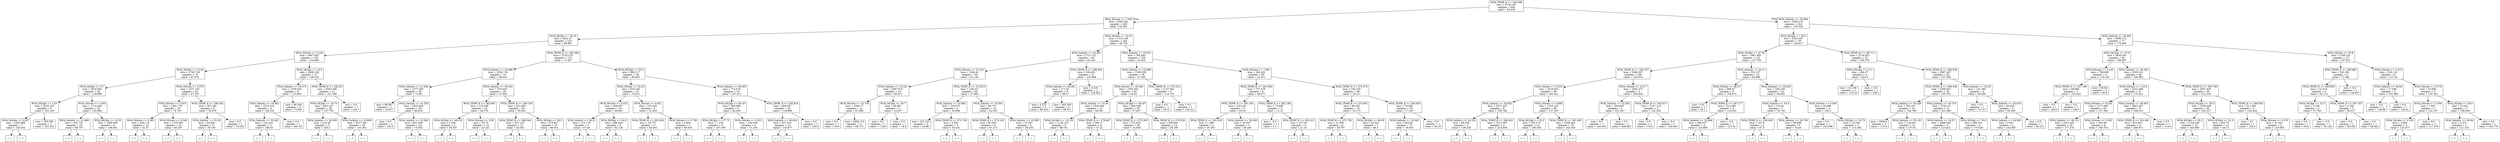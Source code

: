 digraph Tree {
node [shape=box] ;
0 [label="WOA_TEMP_K <= 294.266\nmse = 4726.145\nsamples = 644\nvalue = 94.933"] ;
1 [label="WOA_Nitrate <= 7.549\nmse = 2582.383\nsamples = 420\nvalue = 63.581"] ;
0 -> 1 [labeldistance=2.5, labelangle=45, headlabel="True"] ;
2 [label="WOA_MLDpt <= 34.35\nmse = 2821.47\nsamples = 216\nvalue = 86.887"] ;
1 -> 2 ;
3 [label="WOA_Nitrate <= 3.245\nmse = 4007.942\nsamples = 103\nvalue = 104.666"] ;
2 -> 3 ;
4 [label="WOA_MLDpt <= 12.45\nmse = 2782.724\nsamples = 76\nvalue = 87.674"] ;
3 -> 4 ;
5 [label="WOA_MLDpt <= 5.7\nmse = 3016.856\nsamples = 34\nvalue = 118.999"] ;
4 -> 5 ;
6 [label="WOA_MLDpt <= 5.55\nmse = 4225.122\nsamples = 9\nvalue = 155.143"] ;
5 -> 6 ;
7 [label="WOA_Nitrate <= 0.057\nmse = 1933.868\nsamples = 7\nvalue = 128.364"] ;
6 -> 7 ;
8 [label="(...)"] ;
7 -> 8 ;
9 [label="(...)"] ;
7 -> 9 ;
16 [label="mse = 355.556\nsamples = 2\nvalue = 253.333"] ;
6 -> 16 ;
17 [label="WOA_Nitrate <= 1.654\nmse = 1714.928\nsamples = 25\nvalue = 103.666"] ;
5 -> 17 ;
18 [label="WOA_Salinity <= 31.969\nmse = 632.751\nsamples = 19\nvalue = 86.707"] ;
17 -> 18 ;
19 [label="(...)"] ;
18 -> 19 ;
26 [label="(...)"] ;
18 -> 26 ;
53 [label="WOA_MLDpt <= 10.55\nmse = 1389.506\nsamples = 6\nvalue = 156.661"] ;
17 -> 53 ;
54 [label="(...)"] ;
53 -> 54 ;
59 [label="(...)"] ;
53 -> 59 ;
64 [label="WOA_Nitrate <= 2.579\nmse = 1571.181\nsamples = 42\nvalue = 67.225"] ;
4 -> 64 ;
65 [label="WOA_Nitrate <= 0.453\nmse = 1581.778\nsamples = 33\nvalue = 74.792"] ;
64 -> 65 ;
66 [label="WOA_Nitrate <= 0.363\nmse = 430.176\nsamples = 10\nvalue = 51.47"] ;
65 -> 66 ;
67 [label="(...)"] ;
66 -> 67 ;
80 [label="(...)"] ;
66 -> 80 ;
81 [label="WOA_Nitrate <= 0.549\nmse = 1745.092\nsamples = 23\nvalue = 85.287"] ;
65 -> 81 ;
82 [label="(...)"] ;
81 -> 82 ;
85 [label="(...)"] ;
81 -> 85 ;
120 [label="WOA_TEMP_K <= 290.402\nmse = 307.292\nsamples = 9\nvalue = 35.876"] ;
64 -> 120 ;
121 [label="WOA_Salinity <= 35.29\nmse = 44.956\nsamples = 8\nvalue = 29.183"] ;
120 -> 121 ;
122 [label="(...)"] ;
121 -> 122 ;
123 [label="(...)"] ;
121 -> 123 ;
124 [label="mse = 0.0\nsamples = 1\nvalue = 76.033"] ;
120 -> 124 ;
125 [label="WOA_MLDpt <= 14.4\nmse = 4498.184\nsamples = 27\nvalue = 148.625"] ;
3 -> 125 ;
126 [label="WOA_Salinity <= 35.574\nmse = 1706.834\nsamples = 6\nvalue = 115.694"] ;
125 -> 126 ;
127 [label="WOA_Salinity <= 34.882\nmse = 1510.516\nsamples = 4\nvalue = 128.232"] ;
126 -> 127 ;
128 [label="WOA_Salinity <= 33.843\nmse = 124.343\nsamples = 3\nvalue = 109.45"] ;
127 -> 128 ;
129 [label="(...)"] ;
128 -> 129 ;
130 [label="(...)"] ;
128 -> 130 ;
133 [label="mse = 0.0\nsamples = 1\nvalue = 203.36"] ;
127 -> 133 ;
134 [label="mse = 90.544\nsamples = 2\nvalue = 73.901"] ;
126 -> 134 ;
135 [label="WOA_TEMP_K <= 292.65\nmse = 5002.298\nsamples = 21\nvalue = 161.598"] ;
125 -> 135 ;
136 [label="WOA_MLDpt <= 19.75\nmse = 4631.43\nsamples = 20\nvalue = 147.758"] ;
135 -> 136 ;
137 [label="WOA_Salinity <= 34.509\nmse = 216.09\nsamples = 2\nvalue = 245.3"] ;
136 -> 137 ;
138 [label="(...)"] ;
137 -> 138 ;
139 [label="(...)"] ;
137 -> 139 ;
140 [label="WOA_Salinity <= 33.699\nmse = 3517.302\nsamples = 18\nvalue = 131.501"] ;
136 -> 140 ;
141 [label="(...)"] ;
140 -> 141 ;
154 [label="(...)"] ;
140 -> 154 ;
171 [label="mse = 0.0\nsamples = 1\nvalue = 239.1"] ;
135 -> 171 ;
172 [label="WOA_TEMP_K <= 292.084\nmse = 1278.218\nsamples = 113\nvalue = 71.447"] ;
2 -> 172 ;
173 [label="WOA_Salinity <= 34.688\nmse = 1036.716\nsamples = 74\nvalue = 59.016"] ;
172 -> 173 ;
174 [label="WOA_Salinity <= 21.294\nmse = 1277.056\nsamples = 28\nvalue = 73.86"] ;
173 -> 174 ;
175 [label="mse = 84.067\nsamples = 2\nvalue = 20.917"] ;
174 -> 175 ;
176 [label="WOA_Salinity <= 32.254\nmse = 1025.844\nsamples = 26\nvalue = 80.619"] ;
174 -> 176 ;
177 [label="mse = 0.0\nsamples = 2\nvalue = 163.0"] ;
176 -> 177 ;
178 [label="WOA_Salinity <= 32.565\nmse = 601.509\nsamples = 24\nvalue = 75.002"] ;
176 -> 178 ;
179 [label="(...)"] ;
178 -> 179 ;
180 [label="(...)"] ;
178 -> 180 ;
223 [label="WOA_Salinity <= 35.434\nmse = 570.045\nsamples = 46\nvalue = 47.935"] ;
173 -> 223 ;
224 [label="WOA_TEMP_K <= 282.665\nmse = 125.298\nsamples = 16\nvalue = 26.376"] ;
223 -> 224 ;
225 [label="WOA_MLDpt <= 443.55\nmse = 5.336\nsamples = 2\nvalue = 49.367"] ;
224 -> 225 ;
226 [label="(...)"] ;
225 -> 226 ;
227 [label="(...)"] ;
225 -> 227 ;
228 [label="WOA_Nitrate <= 3.58\nmse = 59.75\nsamples = 14\nvalue = 23.241"] ;
224 -> 228 ;
229 [label="(...)"] ;
228 -> 229 ;
234 [label="(...)"] ;
228 -> 234 ;
247 [label="WOA_TEMP_K <= 290.193\nmse = 421.854\nsamples = 30\nvalue = 59.652"] ;
223 -> 247 ;
248 [label="WOA_TEMP_K <= 288.044\nmse = 353.133\nsamples = 11\nvalue = 43.055"] ;
247 -> 248 ;
249 [label="(...)"] ;
248 -> 249 ;
254 [label="(...)"] ;
248 -> 254 ;
269 [label="WOA_MLDpt <= 39.3\nmse = 278.667\nsamples = 19\nvalue = 66.914"] ;
247 -> 269 ;
270 [label="(...)"] ;
269 -> 270 ;
271 [label="(...)"] ;
269 -> 271 ;
298 [label="WOA_MLDpt <= 55.5\nmse = 896.117\nsamples = 39\nvalue = 94.803"] ;
172 -> 298 ;
299 [label="WOA_MLDpt <= 52.45\nmse = 635.246\nsamples = 15\nvalue = 79.911"] ;
298 -> 299 ;
300 [label="WOA_Nitrate <= 0.032\nmse = 508.807\nsamples = 10\nvalue = 86.981"] ;
299 -> 300 ;
301 [label="WOA_Salinity <= 36.21\nmse = 110.176\nsamples = 2\nvalue = 67.43"] ;
300 -> 301 ;
302 [label="(...)"] ;
301 -> 302 ;
303 [label="(...)"] ;
301 -> 303 ;
304 [label="WOA_MLDpt <= 44.8\nmse = 486.644\nsamples = 8\nvalue = 92.126"] ;
300 -> 304 ;
305 [label="(...)"] ;
304 -> 305 ;
312 [label="(...)"] ;
304 -> 312 ;
315 [label="WOA_Nitrate <= 0.631\nmse = 141.205\nsamples = 5\nvalue = 51.629"] ;
299 -> 315 ;
316 [label="WOA_TEMP_K <= 293.618\nmse = 36.757\nsamples = 3\nvalue = 44.034"] ;
315 -> 316 ;
317 [label="(...)"] ;
316 -> 317 ;
320 [label="(...)"] ;
316 -> 320 ;
321 [label="WOA_Nitrate <= 0.728\nmse = 4.004\nsamples = 2\nvalue = 66.819"] ;
315 -> 321 ;
322 [label="(...)"] ;
321 -> 322 ;
323 [label="(...)"] ;
321 -> 323 ;
324 [label="WOA_Salinity <= 36.603\nmse = 774.676\nsamples = 24\nvalue = 107.213"] ;
298 -> 324 ;
325 [label="WOA_MLDpt <= 65.45\nmse = 650.669\nsamples = 6\nvalue = 82.038"] ;
324 -> 325 ;
326 [label="WOA_MLDpt <= 57.75\nmse = 7.218\nsamples = 2\nvalue = 107.399"] ;
325 -> 326 ;
327 [label="(...)"] ;
326 -> 327 ;
328 [label="(...)"] ;
326 -> 328 ;
329 [label="WOA_Nitrate <= 0.612\nmse = 532.636\nsamples = 4\nvalue = 71.169"] ;
325 -> 329 ;
330 [label="(...)"] ;
329 -> 330 ;
331 [label="(...)"] ;
329 -> 331 ;
332 [label="WOA_TEMP_K <= 292.816\nmse = 484.847\nsamples = 18\nvalue = 116.896"] ;
324 -> 332 ;
333 [label="WOA_Salinity <= 36.624\nmse = 337.525\nsamples = 15\nvalue = 110.877"] ;
332 -> 333 ;
334 [label="(...)"] ;
333 -> 334 ;
345 [label="(...)"] ;
333 -> 345 ;
346 [label="mse = 0.0\nsamples = 3\nvalue = 150.0"] ;
332 -> 346 ;
347 [label="WOA_MLDpt <= 33.25\nmse = 1131.109\nsamples = 204\nvalue = 38.735"] ;
1 -> 347 ;
348 [label="WOA_Salinity <= 34.561\nmse = 1721.721\nsamples = 45\nvalue = 62.443"] ;
347 -> 348 ;
349 [label="WOA_Nitrate <= 13.422\nmse = 1549.43\nsamples = 34\nvalue = 51.145"] ;
348 -> 349 ;
350 [label="WOA_Salinity <= 33.421\nmse = 2587.815\nsamples = 14\nvalue = 63.913"] ;
349 -> 350 ;
351 [label="WOA_Nitrate <= 10.756\nmse = 2566.77\nsamples = 12\nvalue = 67.858"] ;
350 -> 351 ;
352 [label="mse = 0.0\nsamples = 1\nvalue = 50.0"] ;
351 -> 352 ;
353 [label="mse = 2656.174\nsamples = 11\nvalue = 68.572"] ;
351 -> 353 ;
354 [label="WOA_MLDpt <= 26.7\nmse = 28.867\nsamples = 2\nvalue = 12.627"] ;
350 -> 354 ;
355 [label="mse = 0.0\nsamples = 1\nvalue = 7.254"] ;
354 -> 355 ;
356 [label="mse = 0.0\nsamples = 1\nvalue = 18.0"] ;
354 -> 356 ;
357 [label="WOA_TEMP_K <= 272.813\nmse = 128.227\nsamples = 20\nvalue = 37.905"] ;
349 -> 357 ;
358 [label="WOA_Salinity <= 32.682\nmse = 120.575\nsamples = 6\nvalue = 30.888"] ;
357 -> 358 ;
359 [label="mse = 251.223\nsamples = 2\nvalue = 25.86"] ;
358 -> 359 ;
360 [label="WOA_TEMP_K <= 272.728\nmse = 5.381\nsamples = 4\nvalue = 34.241"] ;
358 -> 360 ;
361 [label="(...)"] ;
360 -> 361 ;
366 [label="(...)"] ;
360 -> 366 ;
367 [label="WOA_Salinity <= 33.561\nmse = 86.737\nsamples = 14\nvalue = 42.032"] ;
357 -> 367 ;
368 [label="WOA_TEMP_K <= 273.143\nmse = 92.653\nsamples = 9\nvalue = 47.213"] ;
367 -> 368 ;
369 [label="(...)"] ;
368 -> 369 ;
370 [label="(...)"] ;
368 -> 370 ;
379 [label="WOA_Salinity <= 33.585\nmse = 15.907\nsamples = 5\nvalue = 36.203"] ;
367 -> 379 ;
380 [label="(...)"] ;
379 -> 380 ;
381 [label="(...)"] ;
379 -> 381 ;
388 [label="WOA_TEMP_K <= 286.635\nmse = 169.401\nsamples = 11\nvalue = 103.868"] ;
348 -> 388 ;
389 [label="WOA_Salinity <= 34.961\nmse = 113.42\nsamples = 9\nvalue = 98.27"] ;
388 -> 389 ;
390 [label="mse = 3.573\nsamples = 5\nvalue = 98.419"] ;
389 -> 390 ;
391 [label="mse = 305.548\nsamples = 4\nvalue = 98.011"] ;
389 -> 391 ;
392 [label="mse = 0.219\nsamples = 2\nvalue = 119.262"] ;
388 -> 392 ;
393 [label="WOA_Salinity <= 33.911\nmse = 784.493\nsamples = 159\nvalue = 32.425"] ;
347 -> 393 ;
394 [label="WOA_Salinity <= 33.899\nmse = 1189.509\nsamples = 64\nvalue = 47.493"] ;
393 -> 394 ;
395 [label="WOA_Nitrate <= 18.449\nmse = 1005.394\nsamples = 62\nvalue = 44.83"] ;
394 -> 395 ;
396 [label="WOA_Salinity <= 33.45\nmse = 1430.864\nsamples = 12\nvalue = 68.581"] ;
395 -> 396 ;
397 [label="WOA_MLDpt <= 122.55\nmse = 1126.131\nsamples = 6\nvalue = 88.741"] ;
396 -> 397 ;
398 [label="(...)"] ;
397 -> 398 ;
401 [label="(...)"] ;
397 -> 401 ;
402 [label="WOA_TEMP_K <= 278.847\nmse = 289.17\nsamples = 6\nvalue = 37.22"] ;
396 -> 402 ;
403 [label="(...)"] ;
402 -> 403 ;
408 [label="(...)"] ;
402 -> 408 ;
411 [label="WOA_MLDpt <= 64.95\nmse = 664.549\nsamples = 50\nvalue = 37.827"] ;
395 -> 411 ;
412 [label="WOA_TEMP_K <= 275.585\nmse = 752.622\nsamples = 36\nvalue = 41.644"] ;
411 -> 412 ;
413 [label="(...)"] ;
412 -> 413 ;
460 [label="(...)"] ;
412 -> 460 ;
463 [label="WOA_TEMP_K <= 276.234\nmse = 308.833\nsamples = 14\nvalue = 28.109"] ;
411 -> 463 ;
464 [label="(...)"] ;
463 -> 464 ;
481 [label="(...)"] ;
463 -> 481 ;
488 [label="WOA_TEMP_K <= 276.412\nmse = 1137.842\nsamples = 2\nvalue = 114.735"] ;
394 -> 488 ;
489 [label="mse = 0.0\nsamples = 1\nvalue = 56.31"] ;
488 -> 489 ;
490 [label="mse = 0.0\nsamples = 1\nvalue = 134.211"] ;
488 -> 490 ;
491 [label="WOA_Nitrate <= 7.681\nmse = 264.165\nsamples = 95\nvalue = 22.411"] ;
393 -> 491 ;
492 [label="WOA_TEMP_K <= 281.954\nmse = 757.478\nsamples = 9\nvalue = 48.077"] ;
491 -> 492 ;
493 [label="WOA_TEMP_K <= 281.354\nmse = 183.341\nsamples = 5\nvalue = 65.55"] ;
492 -> 493 ;
494 [label="WOA_TEMP_K <= 281.019\nmse = 1.389\nsamples = 2\nvalue = 87.467"] ;
493 -> 494 ;
495 [label="(...)"] ;
494 -> 495 ;
496 [label="(...)"] ;
494 -> 496 ;
497 [label="WOA_Salinity <= 34.938\nmse = 30.507\nsamples = 3\nvalue = 58.244"] ;
493 -> 497 ;
498 [label="(...)"] ;
497 -> 498 ;
501 [label="(...)"] ;
497 -> 501 ;
502 [label="WOA_TEMP_K <= 282.186\nmse = 73.848\nsamples = 4\nvalue = 13.13"] ;
492 -> 502 ;
503 [label="mse = -0.0\nsamples = 1\nvalue = 5.1"] ;
502 -> 503 ;
504 [label="WOA_TEMP_K <= 282.412\nmse = 18.734\nsamples = 3\nvalue = 21.16"] ;
502 -> 504 ;
505 [label="(...)"] ;
504 -> 505 ;
506 [label="(...)"] ;
504 -> 506 ;
509 [label="WOA_TEMP_K <= 274.279\nmse = 105.155\nsamples = 86\nvalue = 19.111"] ;
491 -> 509 ;
510 [label="WOA_TEMP_K <= 273.893\nmse = 80.542\nsamples = 10\nvalue = 33.172"] ;
509 -> 510 ;
511 [label="WOA_TEMP_K <= 272.756\nmse = 21.955\nsamples = 8\nvalue = 28.797"] ;
510 -> 511 ;
512 [label="(...)"] ;
511 -> 512 ;
519 [label="(...)"] ;
511 -> 519 ;
526 [label="WOA_MLDpt <= 66.05\nmse = 26.522\nsamples = 2\nvalue = 46.3"] ;
510 -> 526 ;
527 [label="(...)"] ;
526 -> 527 ;
528 [label="(...)"] ;
526 -> 528 ;
529 [label="WOA_TEMP_K <= 284.629\nmse = 79.526\nsamples = 76\nvalue = 17.297"] ;
509 -> 529 ;
530 [label="WOA_Salinity <= 35.461\nmse = 68.635\nsamples = 75\nvalue = 16.853"] ;
529 -> 530 ;
531 [label="(...)"] ;
530 -> 531 ;
620 [label="(...)"] ;
530 -> 620 ;
623 [label="mse = 0.0\nsamples = 1\nvalue = 44.35"] ;
529 -> 623 ;
624 [label="WOA_Salinity <= 35.694\nmse = 3298.276\nsamples = 224\nvalue = 155.524"] ;
0 -> 624 [labeldistance=2.5, labelangle=-45, headlabel="False"] ;
625 [label="WOA_MLDpt <= 55.5\nmse = 2545.297\nsamples = 147\nvalue = 144.817"] ;
624 -> 625 ;
626 [label="WOA_MLDpt <= 47.95\nmse = 1981.956\nsamples = 115\nvalue = 137.704"] ;
625 -> 626 ;
627 [label="WOA_TEMP_K <= 302.257\nmse = 1866.297\nsamples = 100\nvalue = 143.916"] ;
626 -> 627 ;
628 [label="WOA_Nitrate <= 0.018\nmse = 1618.655\nsamples = 96\nvalue = 140.422"] ;
627 -> 628 ;
629 [label="WOA_Salinity <= 34.652\nmse = 1877.222\nsamples = 6\nvalue = 195.786"] ;
628 -> 629 ;
630 [label="WOA_Salinity <= 34.233\nmse = 69.358\nsamples = 2\nvalue = 138.328"] ;
629 -> 630 ;
631 [label="(...)"] ;
630 -> 631 ;
632 [label="(...)"] ;
630 -> 632 ;
633 [label="WOA_TEMP_K <= 296.431\nmse = 1012.563\nsamples = 4\nvalue = 214.938"] ;
629 -> 633 ;
634 [label="(...)"] ;
633 -> 634 ;
635 [label="(...)"] ;
633 -> 635 ;
638 [label="WOA_Nitrate <= 0.068\nmse = 1423.122\nsamples = 90\nvalue = 137.325"] ;
628 -> 638 ;
639 [label="WOA_MLDpt <= 35.2\nmse = 556.274\nsamples = 14\nvalue = 100.556"] ;
638 -> 639 ;
640 [label="(...)"] ;
639 -> 640 ;
659 [label="(...)"] ;
639 -> 659 ;
664 [label="WOA_TEMP_K <= 301.685\nmse = 1308.493\nsamples = 76\nvalue = 143.304"] ;
638 -> 664 ;
665 [label="(...)"] ;
664 -> 665 ;
788 [label="(...)"] ;
664 -> 788 ;
791 [label="WOA_Nitrate <= 0.217\nmse = 1962.375\nsamples = 4\nvalue = 209.854"] ;
627 -> 791 ;
792 [label="WOA_Salinity <= 33.382\nmse = 266.665\nsamples = 2\nvalue = 231.957"] ;
791 -> 792 ;
793 [label="mse = 0.0\nsamples = 1\nvalue = 243.503"] ;
792 -> 793 ;
794 [label="mse = 0.0\nsamples = 1\nvalue = 208.863"] ;
792 -> 794 ;
795 [label="WOA_TEMP_K <= 302.617\nmse = 1187.116\nsamples = 2\nvalue = 143.545"] ;
791 -> 795 ;
796 [label="mse = 0.0\nsamples = 1\nvalue = 178.0"] ;
795 -> 796 ;
797 [label="mse = -0.0\nsamples = 1\nvalue = 109.091"] ;
795 -> 797 ;
798 [label="WOA_Salinity <= 34.11\nmse = 523.157\nsamples = 15\nvalue = 92.806"] ;
626 -> 798 ;
799 [label="WOA_MLDpt <= 49.15\nmse = 698.67\nsamples = 5\nvalue = 109.673"] ;
798 -> 799 ;
800 [label="mse = 0.0\nsamples = 1\nvalue = 54.1"] ;
799 -> 800 ;
801 [label="WOA_TEMP_K <= 297.277\nmse = 214.599\nsamples = 4\nvalue = 118.935"] ;
799 -> 801 ;
802 [label="WOA_Salinity <= 32.969\nmse = 268.037\nsamples = 3\nvalue = 114.698"] ;
801 -> 802 ;
803 [label="(...)"] ;
802 -> 803 ;
804 [label="(...)"] ;
802 -> 804 ;
805 [label="mse = -0.0\nsamples = 1\nvalue = 127.41"] ;
801 -> 805 ;
806 [label="WOA_Salinity <= 34.934\nmse = 246.529\nsamples = 10\nvalue = 84.935"] ;
798 -> 806 ;
807 [label="WOA_Salinity <= 34.4\nmse = 110.81\nsamples = 7\nvalue = 78.793"] ;
806 -> 807 ;
808 [label="WOA_TEMP_K <= 295.602\nmse = 18.75\nsamples = 2\nvalue = 87.5"] ;
807 -> 808 ;
809 [label="(...)"] ;
808 -> 809 ;
810 [label="(...)"] ;
808 -> 810 ;
811 [label="WOA_Salinity <= 34.729\nmse = 99.988\nsamples = 5\nvalue = 74.44"] ;
807 -> 811 ;
812 [label="(...)"] ;
811 -> 812 ;
819 [label="(...)"] ;
811 -> 819 ;
820 [label="WOA_Nitrate <= 0.049\nmse = 35.088\nsamples = 3\nvalue = 109.5"] ;
806 -> 820 ;
821 [label="mse = 0.0\nsamples = 1\nvalue = 102.008"] ;
820 -> 821 ;
822 [label="WOA_MLDpt <= 52.75\nmse = 10.536\nsamples = 2\nvalue = 113.246"] ;
820 -> 822 ;
823 [label="(...)"] ;
822 -> 823 ;
824 [label="(...)"] ;
822 -> 824 ;
825 [label="WOA_TEMP_K <= 297.111\nmse = 3716.915\nsamples = 32\nvalue = 169.578"] ;
625 -> 825 ;
826 [label="WOA_Nitrate <= 2.11\nmse = 384.57\nsamples = 3\nvalue = 262.9"] ;
825 -> 826 ;
827 [label="mse = 42.188\nsamples = 2\nvalue = 276.25"] ;
826 -> 827 ;
828 [label="mse = -0.0\nsamples = 1\nvalue = 236.2"] ;
826 -> 828 ;
829 [label="WOA_TEMP_K <= 300.936\nmse = 2867.447\nsamples = 29\nvalue = 157.406"] ;
825 -> 829 ;
830 [label="WOA_TEMP_K <= 299.046\nmse = 2566.827\nsamples = 25\nvalue = 165.701"] ;
829 -> 830 ;
831 [label="WOA_Salinity <= 34.249\nmse = 702.101\nsamples = 14\nvalue = 144.769"] ;
830 -> 831 ;
832 [label="mse = 2094.0\nsamples = 3\nvalue = 174.0"] ;
831 -> 832 ;
833 [label="WOA_Salinity <= 35.161\nmse = 118.821\nsamples = 11\nvalue = 137.81"] ;
831 -> 833 ;
834 [label="(...)"] ;
833 -> 834 ;
841 [label="(...)"] ;
833 -> 841 ;
844 [label="WOA_Salinity <= 34.718\nmse = 3723.23\nsamples = 11\nvalue = 201.983"] ;
830 -> 844 ;
845 [label="WOA_Salinity <= 34.57\nmse = 4488.564\nsamples = 9\nvalue = 213.421"] ;
844 -> 845 ;
846 [label="(...)"] ;
845 -> 846 ;
849 [label="(...)"] ;
845 -> 849 ;
850 [label="WOA_MLDpt <= 78.6\nmse = 269.252\nsamples = 2\nvalue = 170.526"] ;
844 -> 850 ;
851 [label="(...)"] ;
850 -> 851 ;
852 [label="(...)"] ;
850 -> 852 ;
853 [label="WOA_Salinity <= 34.26\nmse = 141.385\nsamples = 4\nvalue = 89.384"] ;
829 -> 853 ;
854 [label="mse = 0.0\nsamples = 1\nvalue = 72.727"] ;
853 -> 854 ;
855 [label="WOA_Salinity <= 35.014\nmse = 90.025\nsamples = 3\nvalue = 93.549"] ;
853 -> 855 ;
856 [label="WOA_Salinity <= 34.505\nmse = 5.647\nsamples = 2\nvalue = 102.887"] ;
855 -> 856 ;
857 [label="(...)"] ;
856 -> 857 ;
858 [label="(...)"] ;
856 -> 858 ;
859 [label="mse = 0.0\nsamples = 1\nvalue = 84.211"] ;
855 -> 859 ;
860 [label="WOA_Salinity <= 36.692\nmse = 4096.172\nsamples = 77\nvalue = 175.805"] ;
624 -> 860 ;
861 [label="WOA_MLDpt <= 15.0\nmse = 3604.192\nsamples = 64\nvalue = 189.007"] ;
860 -> 861 ;
862 [label="WOA_Nitrate <= 0.105\nmse = 789.609\nsamples = 4\nvalue = 119.125"] ;
861 -> 862 ;
863 [label="WOA_TEMP_K <= 297.199\nmse = 88.889\nsamples = 2\nvalue = 153.333"] ;
862 -> 863 ;
864 [label="mse = 0.0\nsamples = 1\nvalue = 160.0"] ;
863 -> 864 ;
865 [label="mse = 0.0\nsamples = 1\nvalue = 140.0"] ;
863 -> 865 ;
866 [label="mse = 86.64\nsamples = 2\nvalue = 98.6"] ;
862 -> 866 ;
867 [label="WOA_Salinity <= 36.363\nmse = 3395.331\nsamples = 60\nvalue = 194.892"] ;
861 -> 867 ;
868 [label="WOA_Nitrate <= 1.414\nmse = 4231.858\nsamples = 31\nvalue = 175.621"] ;
867 -> 868 ;
869 [label="WOA_Nitrate <= 0.234\nmse = 2177.699\nsamples = 26\nvalue = 157.393"] ;
868 -> 869 ;
870 [label="WOA_Salinity <= 36.113\nmse = 1452.445\nsamples = 20\nvalue = 177.274"] ;
869 -> 870 ;
871 [label="(...)"] ;
870 -> 871 ;
878 [label="(...)"] ;
870 -> 878 ;
891 [label="WOA_Nitrate <= 0.545\nmse = 363.89\nsamples = 6\nvalue = 105.703"] ;
869 -> 891 ;
892 [label="(...)"] ;
891 -> 892 ;
895 [label="(...)"] ;
891 -> 895 ;
902 [label="WOA_Salinity <= 36.063\nmse = 5803.267\nsamples = 5\nvalue = 248.533"] ;
868 -> 902 ;
903 [label="WOA_TEMP_K <= 301.661\nmse = 812.651\nsamples = 4\nvalue = 286.971"] ;
902 -> 903 ;
904 [label="(...)"] ;
903 -> 904 ;
909 [label="(...)"] ;
903 -> 909 ;
910 [label="mse = 0.0\nsamples = 1\nvalue = 114.0"] ;
902 -> 910 ;
911 [label="WOA_TEMP_K <= 300.788\nmse = 2007.403\nsamples = 29\nvalue = 212.236"] ;
867 -> 911 ;
912 [label="WOA_MLDpt <= 28.5\nmse = 1358.648\nsamples = 26\nvalue = 220.217"] ;
911 -> 912 ;
913 [label="WOA_MLDpt <= 18.2\nmse = 1154.438\nsamples = 14\nvalue = 203.846"] ;
912 -> 913 ;
914 [label="(...)"] ;
913 -> 914 ;
917 [label="(...)"] ;
913 -> 917 ;
926 [label="WOA_MLDpt <= 51.0\nmse = 822.75\nsamples = 12\nvalue = 241.5"] ;
912 -> 926 ;
927 [label="(...)"] ;
926 -> 927 ;
932 [label="(...)"] ;
926 -> 932 ;
937 [label="WOA_TEMP_K <= 300.855\nmse = 311.583\nsamples = 3\nvalue = 120.454"] ;
911 -> 937 ;
938 [label="mse = 0.0\nsamples = 1\nvalue = 150.0"] ;
937 -> 938 ;
939 [label="WOA_Nitrate <= 0.574\nmse = 27.461\nsamples = 2\nvalue = 110.605"] ;
937 -> 939 ;
940 [label="(...)"] ;
939 -> 940 ;
941 [label="(...)"] ;
939 -> 941 ;
942 [label="WOA_MLDpt <= 55.8\nmse = 1109.223\nsamples = 13\nvalue = 107.813"] ;
860 -> 942 ;
943 [label="WOA_TEMP_K <= 298.885\nmse = 532.501\nsamples = 5\nvalue = 71.362"] ;
942 -> 943 ;
944 [label="WOA_TEMP_K <= 295.805\nmse = 22.418\nsamples = 4\nvalue = 62.113"] ;
943 -> 944 ;
945 [label="WOA_MLDpt <= 31.5\nmse = 3.336\nsamples = 2\nvalue = 57.709"] ;
944 -> 945 ;
946 [label="mse = 0.0\nsamples = 1\nvalue = 59.0"] ;
945 -> 946 ;
947 [label="mse = -0.0\nsamples = 1\nvalue = 55.126"] ;
945 -> 947 ;
948 [label="WOA_TEMP_K <= 297.337\nmse = 2.706\nsamples = 2\nvalue = 66.517"] ;
944 -> 948 ;
949 [label="mse = 0.0\nsamples = 1\nvalue = 65.354"] ;
948 -> 949 ;
950 [label="mse = 0.0\nsamples = 1\nvalue = 68.844"] ;
948 -> 950 ;
951 [label="mse = -0.0\nsamples = 1\nvalue = 126.857"] ;
943 -> 951 ;
952 [label="WOA_Nitrate <= 0.213\nmse = 319.115\nsamples = 8\nvalue = 127.44"] ;
942 -> 952 ;
953 [label="WOA_Salinity <= 36.84\nmse = 17.388\nsamples = 2\nvalue = 152.388"] ;
952 -> 953 ;
954 [label="mse = -0.0\nsamples = 1\nvalue = 149.98"] ;
953 -> 954 ;
955 [label="mse = 0.0\nsamples = 1\nvalue = 159.61"] ;
953 -> 955 ;
956 [label="WOA_Nitrate <= 0.378\nmse = 53.656\nsamples = 6\nvalue = 116.352"] ;
952 -> 956 ;
957 [label="WOA_Nitrate <= 0.356\nmse = 7.697\nsamples = 3\nvalue = 122.197"] ;
956 -> 957 ;
958 [label="WOA_Nitrate <= 0.332\nmse = 2.662\nsamples = 2\nvalue = 123.377"] ;
957 -> 958 ;
959 [label="(...)"] ;
958 -> 959 ;
960 [label="(...)"] ;
958 -> 960 ;
961 [label="mse = 0.0\nsamples = 1\nvalue = 117.478"] ;
957 -> 961 ;
962 [label="WOA_MLDpt <= 83.6\nmse = 15.022\nsamples = 3\nvalue = 109.046"] ;
956 -> 962 ;
963 [label="WOA_Salinity <= 36.84\nmse = 2.575\nsamples = 2\nvalue = 111.135"] ;
962 -> 963 ;
964 [label="(...)"] ;
963 -> 964 ;
965 [label="(...)"] ;
963 -> 965 ;
966 [label="mse = 0.0\nsamples = 1\nvalue = 102.779"] ;
962 -> 966 ;
}